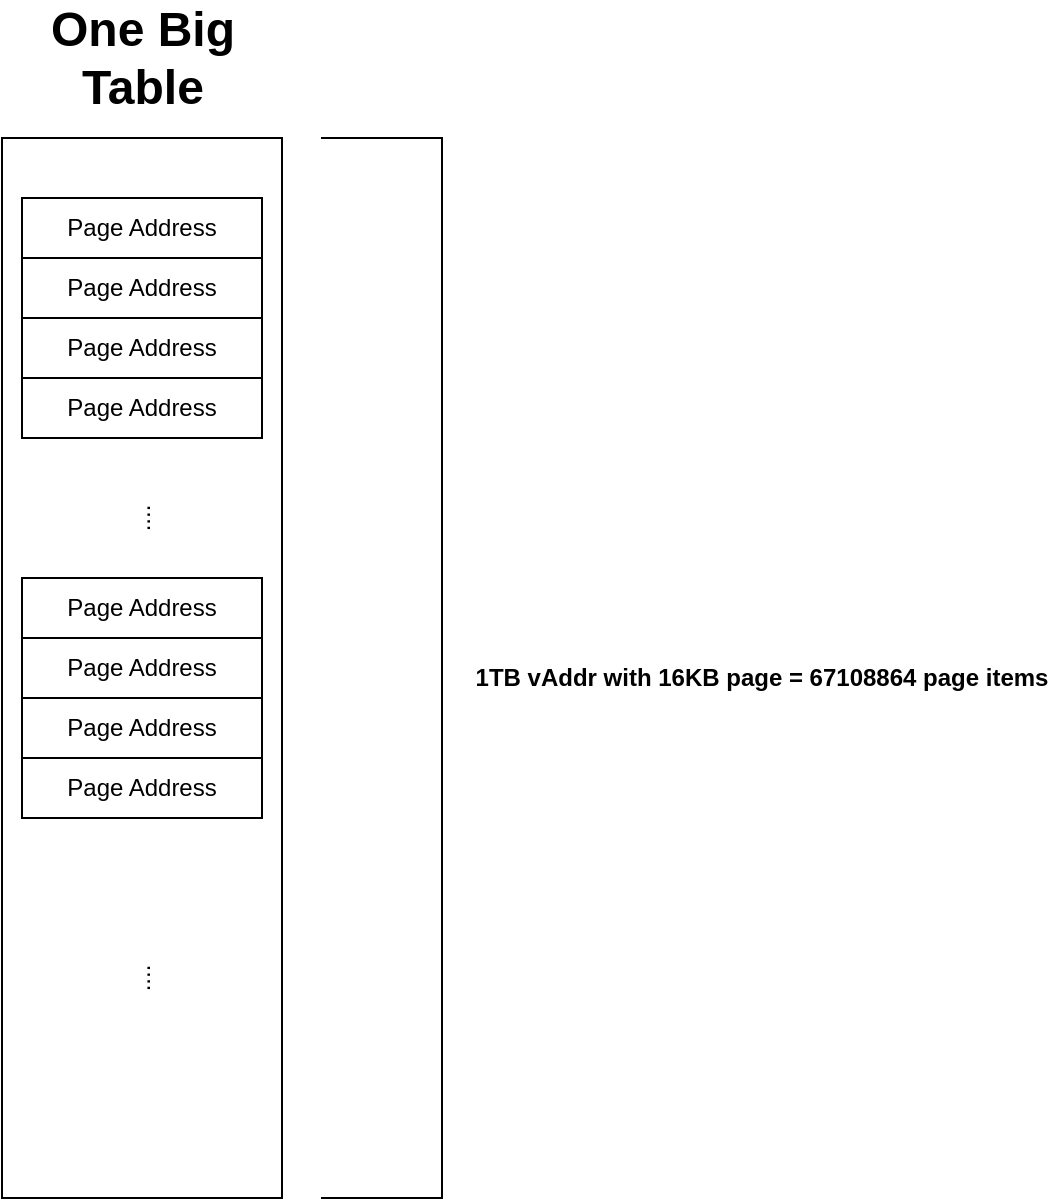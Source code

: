 <mxfile>
    <diagram id="58SO3tEJWvLtK6XkHxIX" name="Page-1">
        <mxGraphModel dx="1323" dy="1118" grid="1" gridSize="10" guides="1" tooltips="1" connect="1" arrows="1" fold="1" page="1" pageScale="1" pageWidth="850" pageHeight="1100" math="0" shadow="0">
            <root>
                <mxCell id="0"/>
                <mxCell id="1" parent="0"/>
                <mxCell id="11" value="" style="rounded=0;whiteSpace=wrap;html=1;" vertex="1" parent="1">
                    <mxGeometry x="190" y="230" width="140" height="530" as="geometry"/>
                </mxCell>
                <mxCell id="12" value="One Big&lt;br&gt;Table" style="text;strokeColor=none;fillColor=none;html=1;fontSize=24;fontStyle=1;verticalAlign=middle;align=center;" vertex="1" parent="1">
                    <mxGeometry x="210" y="170" width="100" height="40" as="geometry"/>
                </mxCell>
                <mxCell id="14" value="Page Address" style="rounded=0;whiteSpace=wrap;html=1;" vertex="1" parent="1">
                    <mxGeometry x="200" y="260" width="120" height="30" as="geometry"/>
                </mxCell>
                <mxCell id="15" value="Page Address" style="rounded=0;whiteSpace=wrap;html=1;" vertex="1" parent="1">
                    <mxGeometry x="200" y="290" width="120" height="30" as="geometry"/>
                </mxCell>
                <mxCell id="16" value="Page Address" style="rounded=0;whiteSpace=wrap;html=1;" vertex="1" parent="1">
                    <mxGeometry x="200" y="320" width="120" height="30" as="geometry"/>
                </mxCell>
                <mxCell id="17" value="Page Address" style="rounded=0;whiteSpace=wrap;html=1;" vertex="1" parent="1">
                    <mxGeometry x="200" y="350" width="120" height="30" as="geometry"/>
                </mxCell>
                <mxCell id="19" value="Page Address" style="rounded=0;whiteSpace=wrap;html=1;" vertex="1" parent="1">
                    <mxGeometry x="200" y="450" width="120" height="30" as="geometry"/>
                </mxCell>
                <mxCell id="20" value="Page Address" style="rounded=0;whiteSpace=wrap;html=1;" vertex="1" parent="1">
                    <mxGeometry x="200" y="480" width="120" height="30" as="geometry"/>
                </mxCell>
                <mxCell id="21" value="Page Address" style="rounded=0;whiteSpace=wrap;html=1;" vertex="1" parent="1">
                    <mxGeometry x="200" y="510" width="120" height="30" as="geometry"/>
                </mxCell>
                <mxCell id="22" value="Page Address" style="rounded=0;whiteSpace=wrap;html=1;" vertex="1" parent="1">
                    <mxGeometry x="200" y="540" width="120" height="30" as="geometry"/>
                </mxCell>
                <UserObject label="...." placeholders="1" name="Variable" id="23">
                    <mxCell style="text;html=1;strokeColor=none;fillColor=none;align=center;verticalAlign=middle;whiteSpace=wrap;overflow=hidden;horizontal=0;" vertex="1" parent="1">
                        <mxGeometry x="220" y="410" width="80" height="20" as="geometry"/>
                    </mxCell>
                </UserObject>
                <UserObject label="...." placeholders="1" name="Variable" id="24">
                    <mxCell style="text;html=1;strokeColor=none;fillColor=none;align=center;verticalAlign=middle;whiteSpace=wrap;overflow=hidden;horizontal=0;" vertex="1" parent="1">
                        <mxGeometry x="220" y="640" width="80" height="20" as="geometry"/>
                    </mxCell>
                </UserObject>
                <mxCell id="25" value="" style="shape=partialRectangle;whiteSpace=wrap;html=1;bottom=1;right=1;left=1;top=0;fillColor=none;routingCenterX=-0.5;rotation=-90;" vertex="1" parent="1">
                    <mxGeometry x="115" y="465" width="530" height="60" as="geometry"/>
                </mxCell>
                <UserObject label="&lt;b&gt;1TB vAddr with 16KB page = 67108864 page items&lt;/b&gt;" placeholders="1" name="Variable" id="26">
                    <mxCell style="text;html=1;strokeColor=none;fillColor=none;align=center;verticalAlign=middle;whiteSpace=wrap;overflow=hidden;" vertex="1" parent="1">
                        <mxGeometry x="425" y="490" width="290" height="20" as="geometry"/>
                    </mxCell>
                </UserObject>
            </root>
        </mxGraphModel>
    </diagram>
</mxfile>